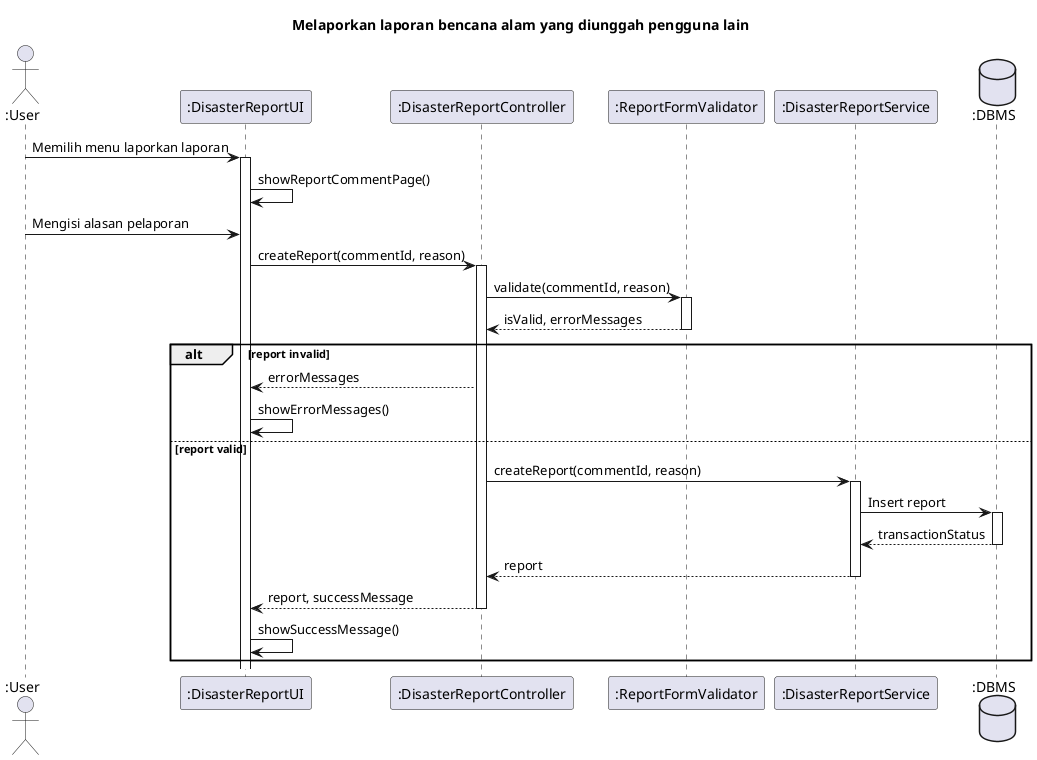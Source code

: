 @startuml SD-MAP-021 - Melaporkan laporan bencana alam yang diunggah pengguna lain

title Melaporkan laporan bencana alam yang diunggah pengguna lain

actor ":User" as user
participant ":DisasterReportUI" as view
participant ":DisasterReportController" as controller
participant ":ReportFormValidator" as validator
participant ":DisasterReportService" as service
database ":DBMS" as db

user -> view ++: Memilih menu laporkan laporan
view -> view : showReportCommentPage()

user -> view : Mengisi alasan pelaporan 
view -> controller ++: createReport(commentId, reason)
  controller -> validator ++: validate(commentId, reason)
    return isValid, errorMessages

  alt report invalid
    controller --> view: errorMessages
    view -> view: showErrorMessages()
  else report valid
    controller -> service ++: createReport(commentId, reason)
      service -> db ++: Insert report
        return transactionStatus
      return report 
    return report, successMessage

    view -> view: showSuccessMessage()
  end